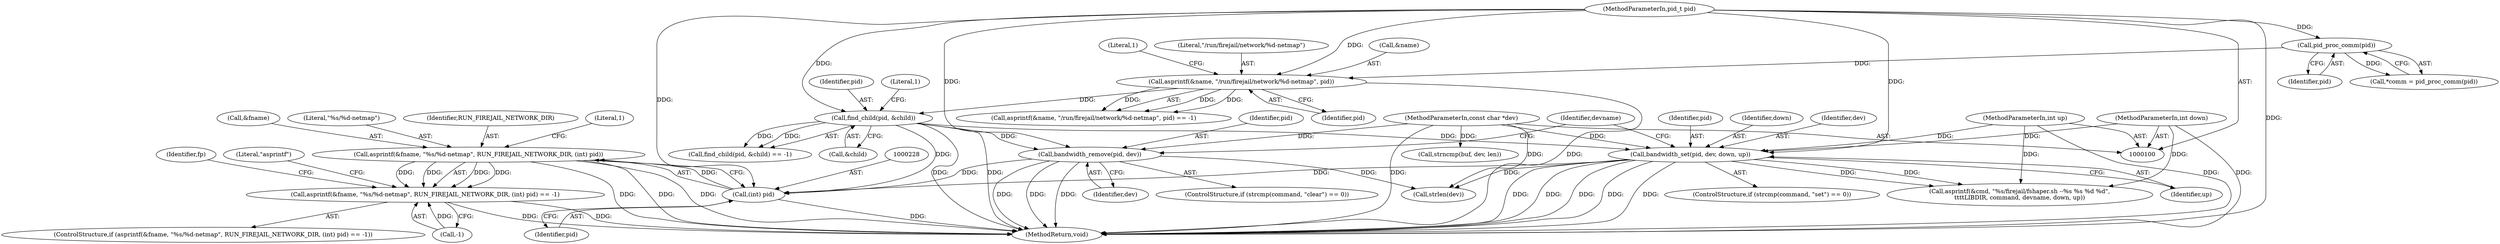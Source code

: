 digraph "0_firejail_5d43fdcd215203868d440ffc42036f5f5ffc89fc@pointer" {
"1000222" [label="(Call,asprintf(&fname, \"%s/%d-netmap\", RUN_FIREJAIL_NETWORK_DIR, (int) pid))"];
"1000227" [label="(Call,(int) pid)"];
"1000209" [label="(Call,bandwidth_remove(pid, dev))"];
"1000168" [label="(Call,find_child(pid, &child))"];
"1000141" [label="(Call,asprintf(&name, \"/run/firejail/network/%d-netmap\", pid))"];
"1000112" [label="(Call,pid_proc_comm(pid))"];
"1000101" [label="(MethodParameterIn,pid_t pid)"];
"1000103" [label="(MethodParameterIn,const char *dev)"];
"1000197" [label="(Call,bandwidth_set(pid, dev, down, up))"];
"1000104" [label="(MethodParameterIn,int down)"];
"1000105" [label="(MethodParameterIn,int up)"];
"1000221" [label="(Call,asprintf(&fname, \"%s/%d-netmap\", RUN_FIREJAIL_NETWORK_DIR, (int) pid) == -1)"];
"1000197" [label="(Call,bandwidth_set(pid, dev, down, up))"];
"1000198" [label="(Identifier,pid)"];
"1000220" [label="(ControlStructure,if (asprintf(&fname, \"%s/%d-netmap\", RUN_FIREJAIL_NETWORK_DIR, (int) pid) == -1))"];
"1000221" [label="(Call,asprintf(&fname, \"%s/%d-netmap\", RUN_FIREJAIL_NETWORK_DIR, (int) pid) == -1)"];
"1000191" [label="(ControlStructure,if (strcmp(command, \"set\") == 0))"];
"1000223" [label="(Call,&fname)"];
"1000167" [label="(Call,find_child(pid, &child) == -1)"];
"1000222" [label="(Call,asprintf(&fname, \"%s/%d-netmap\", RUN_FIREJAIL_NETWORK_DIR, (int) pid))"];
"1000225" [label="(Literal,\"%s/%d-netmap\")"];
"1000104" [label="(MethodParameterIn,int down)"];
"1000141" [label="(Call,asprintf(&name, \"/run/firejail/network/%d-netmap\", pid))"];
"1000140" [label="(Call,asprintf(&name, \"/run/firejail/network/%d-netmap\", pid) == -1)"];
"1000210" [label="(Identifier,pid)"];
"1000110" [label="(Call,*comm = pid_proc_comm(pid))"];
"1000113" [label="(Identifier,pid)"];
"1000340" [label="(Call,asprintf(&cmd, \"%s/firejail/fshaper.sh --%s %s %d %d\",\n\t\t\t\tLIBDIR, command, devname, down, up))"];
"1000142" [label="(Call,&name)"];
"1000101" [label="(MethodParameterIn,pid_t pid)"];
"1000214" [label="(Identifier,devname)"];
"1000169" [label="(Identifier,pid)"];
"1000203" [label="(ControlStructure,if (strcmp(command, \"clear\") == 0))"];
"1000147" [label="(Literal,1)"];
"1000200" [label="(Identifier,down)"];
"1000230" [label="(Call,-1)"];
"1000211" [label="(Identifier,dev)"];
"1000229" [label="(Identifier,pid)"];
"1000112" [label="(Call,pid_proc_comm(pid))"];
"1000168" [label="(Call,find_child(pid, &child))"];
"1000103" [label="(MethodParameterIn,const char *dev)"];
"1000451" [label="(MethodReturn,void)"];
"1000233" [label="(Literal,\"asprintf\")"];
"1000201" [label="(Identifier,up)"];
"1000226" [label="(Identifier,RUN_FIREJAIL_NETWORK_DIR)"];
"1000283" [label="(Call,strncmp(buf, dev, len))"];
"1000170" [label="(Call,&child)"];
"1000231" [label="(Literal,1)"];
"1000173" [label="(Literal,1)"];
"1000145" [label="(Identifier,pid)"];
"1000209" [label="(Call,bandwidth_remove(pid, dev))"];
"1000105" [label="(MethodParameterIn,int up)"];
"1000199" [label="(Identifier,dev)"];
"1000236" [label="(Identifier,fp)"];
"1000227" [label="(Call,(int) pid)"];
"1000144" [label="(Literal,\"/run/firejail/network/%d-netmap\")"];
"1000254" [label="(Call,strlen(dev))"];
"1000222" -> "1000221"  [label="AST: "];
"1000222" -> "1000227"  [label="CFG: "];
"1000223" -> "1000222"  [label="AST: "];
"1000225" -> "1000222"  [label="AST: "];
"1000226" -> "1000222"  [label="AST: "];
"1000227" -> "1000222"  [label="AST: "];
"1000231" -> "1000222"  [label="CFG: "];
"1000222" -> "1000451"  [label="DDG: "];
"1000222" -> "1000451"  [label="DDG: "];
"1000222" -> "1000451"  [label="DDG: "];
"1000222" -> "1000221"  [label="DDG: "];
"1000222" -> "1000221"  [label="DDG: "];
"1000222" -> "1000221"  [label="DDG: "];
"1000222" -> "1000221"  [label="DDG: "];
"1000227" -> "1000222"  [label="DDG: "];
"1000227" -> "1000229"  [label="CFG: "];
"1000228" -> "1000227"  [label="AST: "];
"1000229" -> "1000227"  [label="AST: "];
"1000227" -> "1000451"  [label="DDG: "];
"1000209" -> "1000227"  [label="DDG: "];
"1000168" -> "1000227"  [label="DDG: "];
"1000197" -> "1000227"  [label="DDG: "];
"1000101" -> "1000227"  [label="DDG: "];
"1000209" -> "1000203"  [label="AST: "];
"1000209" -> "1000211"  [label="CFG: "];
"1000210" -> "1000209"  [label="AST: "];
"1000211" -> "1000209"  [label="AST: "];
"1000214" -> "1000209"  [label="CFG: "];
"1000209" -> "1000451"  [label="DDG: "];
"1000209" -> "1000451"  [label="DDG: "];
"1000209" -> "1000451"  [label="DDG: "];
"1000168" -> "1000209"  [label="DDG: "];
"1000101" -> "1000209"  [label="DDG: "];
"1000103" -> "1000209"  [label="DDG: "];
"1000209" -> "1000254"  [label="DDG: "];
"1000168" -> "1000167"  [label="AST: "];
"1000168" -> "1000170"  [label="CFG: "];
"1000169" -> "1000168"  [label="AST: "];
"1000170" -> "1000168"  [label="AST: "];
"1000173" -> "1000168"  [label="CFG: "];
"1000168" -> "1000451"  [label="DDG: "];
"1000168" -> "1000451"  [label="DDG: "];
"1000168" -> "1000167"  [label="DDG: "];
"1000168" -> "1000167"  [label="DDG: "];
"1000141" -> "1000168"  [label="DDG: "];
"1000101" -> "1000168"  [label="DDG: "];
"1000168" -> "1000197"  [label="DDG: "];
"1000141" -> "1000140"  [label="AST: "];
"1000141" -> "1000145"  [label="CFG: "];
"1000142" -> "1000141"  [label="AST: "];
"1000144" -> "1000141"  [label="AST: "];
"1000145" -> "1000141"  [label="AST: "];
"1000147" -> "1000141"  [label="CFG: "];
"1000141" -> "1000451"  [label="DDG: "];
"1000141" -> "1000140"  [label="DDG: "];
"1000141" -> "1000140"  [label="DDG: "];
"1000141" -> "1000140"  [label="DDG: "];
"1000112" -> "1000141"  [label="DDG: "];
"1000101" -> "1000141"  [label="DDG: "];
"1000112" -> "1000110"  [label="AST: "];
"1000112" -> "1000113"  [label="CFG: "];
"1000113" -> "1000112"  [label="AST: "];
"1000110" -> "1000112"  [label="CFG: "];
"1000112" -> "1000110"  [label="DDG: "];
"1000101" -> "1000112"  [label="DDG: "];
"1000101" -> "1000100"  [label="AST: "];
"1000101" -> "1000451"  [label="DDG: "];
"1000101" -> "1000197"  [label="DDG: "];
"1000103" -> "1000100"  [label="AST: "];
"1000103" -> "1000451"  [label="DDG: "];
"1000103" -> "1000197"  [label="DDG: "];
"1000103" -> "1000254"  [label="DDG: "];
"1000103" -> "1000283"  [label="DDG: "];
"1000197" -> "1000191"  [label="AST: "];
"1000197" -> "1000201"  [label="CFG: "];
"1000198" -> "1000197"  [label="AST: "];
"1000199" -> "1000197"  [label="AST: "];
"1000200" -> "1000197"  [label="AST: "];
"1000201" -> "1000197"  [label="AST: "];
"1000214" -> "1000197"  [label="CFG: "];
"1000197" -> "1000451"  [label="DDG: "];
"1000197" -> "1000451"  [label="DDG: "];
"1000197" -> "1000451"  [label="DDG: "];
"1000197" -> "1000451"  [label="DDG: "];
"1000197" -> "1000451"  [label="DDG: "];
"1000104" -> "1000197"  [label="DDG: "];
"1000105" -> "1000197"  [label="DDG: "];
"1000197" -> "1000254"  [label="DDG: "];
"1000197" -> "1000340"  [label="DDG: "];
"1000197" -> "1000340"  [label="DDG: "];
"1000104" -> "1000100"  [label="AST: "];
"1000104" -> "1000451"  [label="DDG: "];
"1000104" -> "1000340"  [label="DDG: "];
"1000105" -> "1000100"  [label="AST: "];
"1000105" -> "1000451"  [label="DDG: "];
"1000105" -> "1000340"  [label="DDG: "];
"1000221" -> "1000220"  [label="AST: "];
"1000221" -> "1000230"  [label="CFG: "];
"1000230" -> "1000221"  [label="AST: "];
"1000233" -> "1000221"  [label="CFG: "];
"1000236" -> "1000221"  [label="CFG: "];
"1000221" -> "1000451"  [label="DDG: "];
"1000221" -> "1000451"  [label="DDG: "];
"1000230" -> "1000221"  [label="DDG: "];
}
